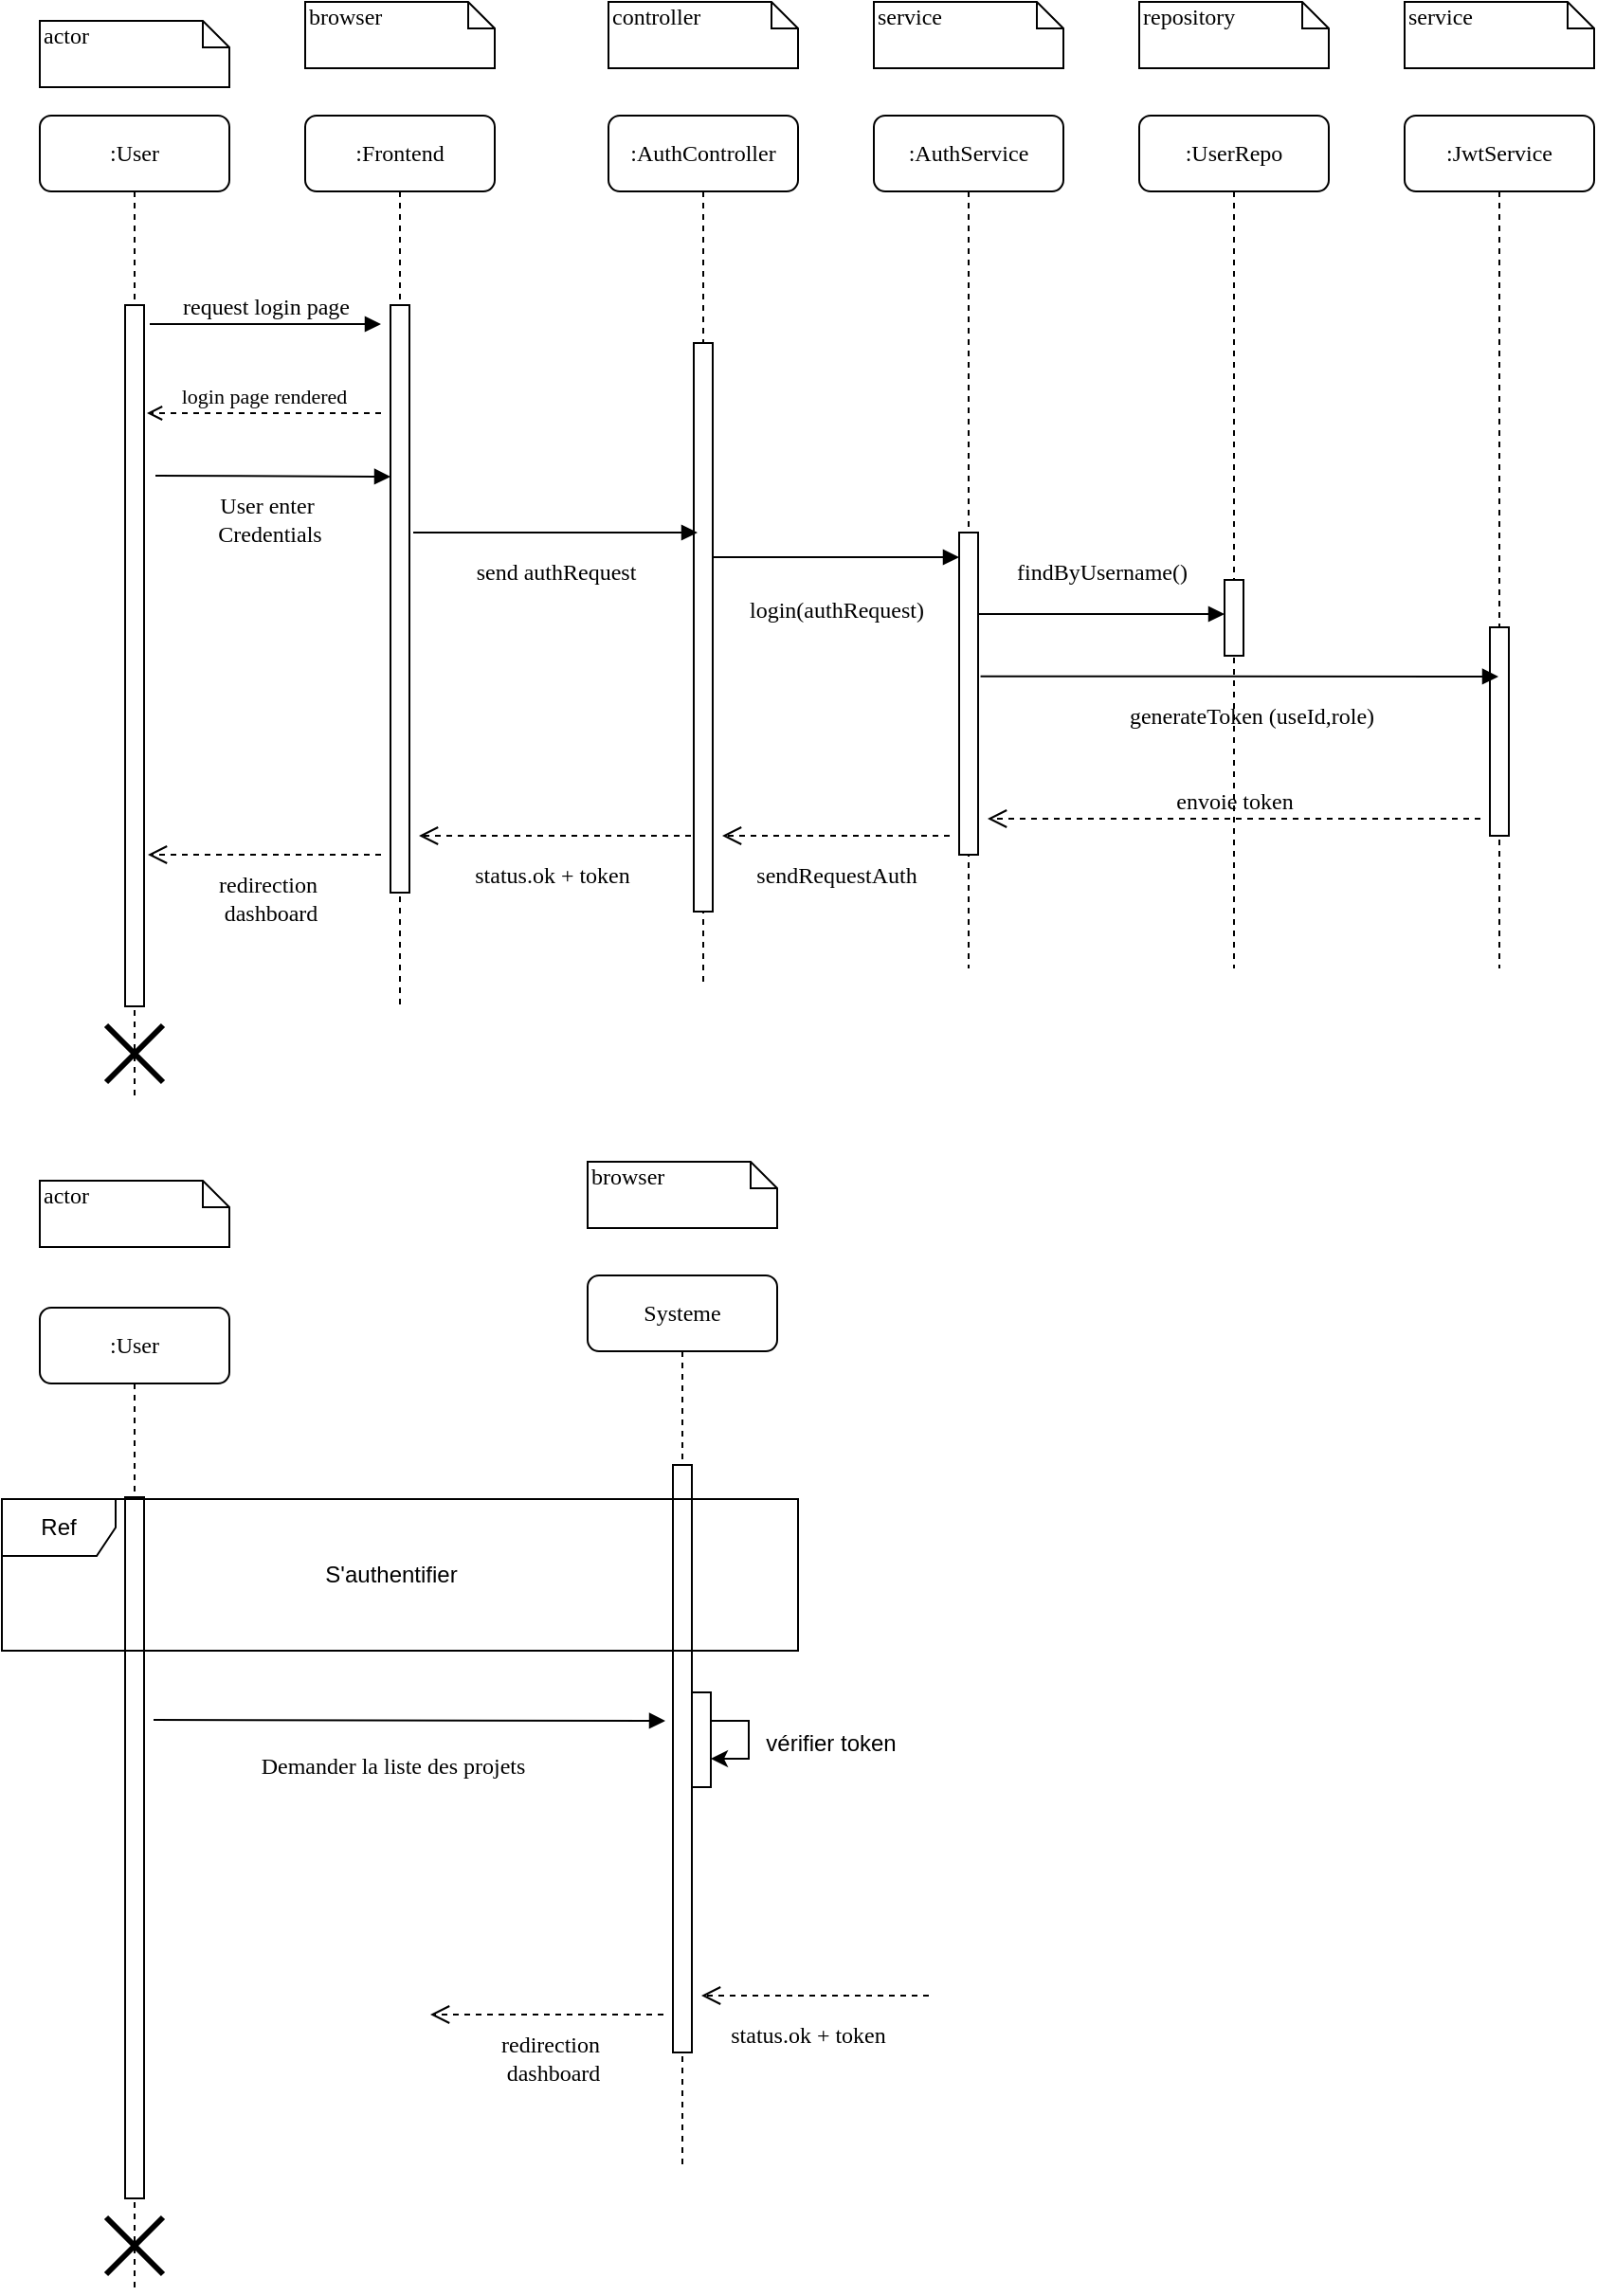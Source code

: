 <mxfile version="22.1.11" type="github">
  <diagram name="Page-1" id="13e1069c-82ec-6db2-03f1-153e76fe0fe0">
    <mxGraphModel dx="868" dy="585" grid="1" gridSize="10" guides="1" tooltips="1" connect="1" arrows="1" fold="1" page="1" pageScale="1" pageWidth="1100" pageHeight="850" background="none" math="0" shadow="0">
      <root>
        <mxCell id="0" />
        <mxCell id="1" parent="0" />
        <mxCell id="7baba1c4bc27f4b0-2" value=":Frontend" style="shape=umlLifeline;perimeter=lifelinePerimeter;whiteSpace=wrap;html=1;container=1;collapsible=0;recursiveResize=0;outlineConnect=0;rounded=1;shadow=0;comic=0;labelBackgroundColor=none;strokeWidth=1;fontFamily=Verdana;fontSize=12;align=center;" parent="1" vertex="1">
          <mxGeometry x="240" y="80" width="100" height="470" as="geometry" />
        </mxCell>
        <mxCell id="7baba1c4bc27f4b0-10" value="" style="html=1;points=[];perimeter=orthogonalPerimeter;rounded=0;shadow=0;comic=0;labelBackgroundColor=none;strokeWidth=1;fontFamily=Verdana;fontSize=12;align=center;" parent="7baba1c4bc27f4b0-2" vertex="1">
          <mxGeometry x="45" y="100" width="10" height="310" as="geometry" />
        </mxCell>
        <mxCell id="CY3SNnEuFbN-5DLH5aWB-10" value="status.ok + token" style="html=1;verticalAlign=bottom;endArrow=open;dashed=1;endSize=8;labelBackgroundColor=none;fontFamily=Verdana;fontSize=12;" parent="7baba1c4bc27f4b0-2" source="7baba1c4bc27f4b0-3" edge="1">
          <mxGeometry x="0.064" y="30" relative="1" as="geometry">
            <mxPoint x="60" y="380" as="targetPoint" />
            <mxPoint x="180" y="380" as="sourcePoint" />
            <mxPoint as="offset" />
          </mxGeometry>
        </mxCell>
        <mxCell id="CY3SNnEuFbN-5DLH5aWB-14" value="redirection&lt;br&gt;&amp;nbsp;dashboard" style="html=1;verticalAlign=bottom;endArrow=open;dashed=1;endSize=8;labelBackgroundColor=none;fontFamily=Verdana;fontSize=12;" parent="7baba1c4bc27f4b0-2" edge="1">
          <mxGeometry x="-0.024" y="40" relative="1" as="geometry">
            <mxPoint x="-83" y="390" as="targetPoint" />
            <mxPoint x="40" y="390" as="sourcePoint" />
            <mxPoint as="offset" />
          </mxGeometry>
        </mxCell>
        <mxCell id="7baba1c4bc27f4b0-3" value=":AuthController" style="shape=umlLifeline;perimeter=lifelinePerimeter;whiteSpace=wrap;html=1;container=1;collapsible=0;recursiveResize=0;outlineConnect=0;rounded=1;shadow=0;comic=0;labelBackgroundColor=none;strokeWidth=1;fontFamily=Verdana;fontSize=12;align=center;" parent="1" vertex="1">
          <mxGeometry x="400" y="80" width="100" height="460" as="geometry" />
        </mxCell>
        <mxCell id="7baba1c4bc27f4b0-13" value="" style="html=1;points=[];perimeter=orthogonalPerimeter;rounded=0;shadow=0;comic=0;labelBackgroundColor=none;strokeWidth=1;fontFamily=Verdana;fontSize=12;align=center;" parent="7baba1c4bc27f4b0-3" vertex="1">
          <mxGeometry x="45" y="120" width="10" height="300" as="geometry" />
        </mxCell>
        <mxCell id="7baba1c4bc27f4b0-4" value=":AuthService" style="shape=umlLifeline;perimeter=lifelinePerimeter;whiteSpace=wrap;html=1;container=1;collapsible=0;recursiveResize=0;outlineConnect=0;rounded=1;shadow=0;comic=0;labelBackgroundColor=none;strokeWidth=1;fontFamily=Verdana;fontSize=12;align=center;" parent="1" vertex="1">
          <mxGeometry x="540" y="80" width="100" height="450" as="geometry" />
        </mxCell>
        <mxCell id="7baba1c4bc27f4b0-5" value=":UserRepo" style="shape=umlLifeline;perimeter=lifelinePerimeter;whiteSpace=wrap;html=1;container=1;collapsible=0;recursiveResize=0;outlineConnect=0;rounded=1;shadow=0;comic=0;labelBackgroundColor=none;strokeWidth=1;fontFamily=Verdana;fontSize=12;align=center;" parent="1" vertex="1">
          <mxGeometry x="680" y="80" width="100" height="450" as="geometry" />
        </mxCell>
        <mxCell id="7baba1c4bc27f4b0-19" value="" style="html=1;points=[];perimeter=orthogonalPerimeter;rounded=0;shadow=0;comic=0;labelBackgroundColor=none;strokeWidth=1;fontFamily=Verdana;fontSize=12;align=center;" parent="7baba1c4bc27f4b0-5" vertex="1">
          <mxGeometry x="45" y="245" width="10" height="40" as="geometry" />
        </mxCell>
        <mxCell id="7baba1c4bc27f4b0-6" value=":JwtService" style="shape=umlLifeline;perimeter=lifelinePerimeter;whiteSpace=wrap;html=1;container=1;collapsible=0;recursiveResize=0;outlineConnect=0;rounded=1;shadow=0;comic=0;labelBackgroundColor=none;strokeWidth=1;fontFamily=Verdana;fontSize=12;align=center;" parent="1" vertex="1">
          <mxGeometry x="820" y="80" width="100" height="450" as="geometry" />
        </mxCell>
        <mxCell id="CY3SNnEuFbN-5DLH5aWB-7" value="" style="html=1;points=[];perimeter=orthogonalPerimeter;rounded=0;shadow=0;comic=0;labelBackgroundColor=none;strokeWidth=1;fontFamily=Verdana;fontSize=12;align=center;" parent="7baba1c4bc27f4b0-6" vertex="1">
          <mxGeometry x="45" y="270" width="10" height="110" as="geometry" />
        </mxCell>
        <mxCell id="7baba1c4bc27f4b0-8" value=":User" style="shape=umlLifeline;perimeter=lifelinePerimeter;whiteSpace=wrap;html=1;container=1;collapsible=0;recursiveResize=0;outlineConnect=0;rounded=1;shadow=0;comic=0;labelBackgroundColor=none;strokeWidth=1;fontFamily=Verdana;fontSize=12;align=center;" parent="1" vertex="1">
          <mxGeometry x="100" y="80" width="100" height="520" as="geometry" />
        </mxCell>
        <mxCell id="7baba1c4bc27f4b0-9" value="" style="html=1;points=[];perimeter=orthogonalPerimeter;rounded=0;shadow=0;comic=0;labelBackgroundColor=none;strokeWidth=1;fontFamily=Verdana;fontSize=12;align=center;" parent="7baba1c4bc27f4b0-8" vertex="1">
          <mxGeometry x="45" y="100" width="10" height="370" as="geometry" />
        </mxCell>
        <mxCell id="CY3SNnEuFbN-5DLH5aWB-2" value="User enter&amp;nbsp;&lt;br&gt;Credentials" style="html=1;verticalAlign=bottom;endArrow=block;entryX=-0.053;entryY=0.049;labelBackgroundColor=none;fontFamily=Verdana;fontSize=12;edgeStyle=elbowEdgeStyle;elbow=vertical;entryDx=0;entryDy=0;entryPerimeter=0;" parent="7baba1c4bc27f4b0-8" edge="1">
          <mxGeometry x="-0.04" y="-39" relative="1" as="geometry">
            <mxPoint x="61" y="190" as="sourcePoint" />
            <mxPoint x="185" y="191" as="targetPoint" />
            <mxPoint as="offset" />
          </mxGeometry>
        </mxCell>
        <mxCell id="AqSRrWF4Oe-zVU10NFuZ-1" value="" style="shape=umlDestroy;whiteSpace=wrap;html=1;strokeWidth=3;targetShapes=umlLifeline;" vertex="1" parent="7baba1c4bc27f4b0-8">
          <mxGeometry x="35" y="480" width="30" height="30" as="geometry" />
        </mxCell>
        <mxCell id="7baba1c4bc27f4b0-16" value="" style="html=1;points=[];perimeter=orthogonalPerimeter;rounded=0;shadow=0;comic=0;labelBackgroundColor=none;strokeWidth=1;fontFamily=Verdana;fontSize=12;align=center;" parent="1" vertex="1">
          <mxGeometry x="585" y="300" width="10" height="170" as="geometry" />
        </mxCell>
        <mxCell id="7baba1c4bc27f4b0-17" value="login(authRequest)" style="html=1;verticalAlign=bottom;endArrow=block;labelBackgroundColor=none;fontFamily=Verdana;fontSize=12;edgeStyle=elbowEdgeStyle;elbow=vertical;" parent="1" edge="1">
          <mxGeometry y="-37" relative="1" as="geometry">
            <mxPoint x="455" y="313" as="sourcePoint" />
            <Array as="points">
              <mxPoint x="460" y="313" />
            </Array>
            <mxPoint x="585" y="313" as="targetPoint" />
            <mxPoint as="offset" />
          </mxGeometry>
        </mxCell>
        <mxCell id="7baba1c4bc27f4b0-20" value="findByUsername()" style="html=1;verticalAlign=bottom;endArrow=block;entryX=0;entryY=0;labelBackgroundColor=none;fontFamily=Verdana;fontSize=12;edgeStyle=elbowEdgeStyle;elbow=vertical;" parent="1" edge="1">
          <mxGeometry y="13" relative="1" as="geometry">
            <mxPoint x="595" y="343" as="sourcePoint" />
            <mxPoint x="725" y="343" as="targetPoint" />
            <mxPoint as="offset" />
          </mxGeometry>
        </mxCell>
        <mxCell id="7baba1c4bc27f4b0-11" value="request login page" style="html=1;verticalAlign=bottom;endArrow=block;labelBackgroundColor=none;fontFamily=Verdana;fontSize=12;edgeStyle=elbowEdgeStyle;elbow=vertical;" parent="1" edge="1">
          <mxGeometry x="0.003" relative="1" as="geometry">
            <mxPoint x="158" y="190" as="sourcePoint" />
            <mxPoint x="280" y="190" as="targetPoint" />
            <mxPoint as="offset" />
          </mxGeometry>
        </mxCell>
        <mxCell id="7baba1c4bc27f4b0-40" value="actor" style="shape=note;whiteSpace=wrap;html=1;size=14;verticalAlign=top;align=left;spacingTop=-6;rounded=0;shadow=0;comic=0;labelBackgroundColor=none;strokeWidth=1;fontFamily=Verdana;fontSize=12" parent="1" vertex="1">
          <mxGeometry x="100" y="30" width="100" height="35" as="geometry" />
        </mxCell>
        <mxCell id="7baba1c4bc27f4b0-41" value="browser" style="shape=note;whiteSpace=wrap;html=1;size=14;verticalAlign=top;align=left;spacingTop=-6;rounded=0;shadow=0;comic=0;labelBackgroundColor=none;strokeWidth=1;fontFamily=Verdana;fontSize=12" parent="1" vertex="1">
          <mxGeometry x="240" y="20" width="100" height="35" as="geometry" />
        </mxCell>
        <mxCell id="7baba1c4bc27f4b0-42" value="controller" style="shape=note;whiteSpace=wrap;html=1;size=14;verticalAlign=top;align=left;spacingTop=-6;rounded=0;shadow=0;comic=0;labelBackgroundColor=none;strokeWidth=1;fontFamily=Verdana;fontSize=12" parent="1" vertex="1">
          <mxGeometry x="400" y="20" width="100" height="35" as="geometry" />
        </mxCell>
        <mxCell id="7baba1c4bc27f4b0-43" value="service" style="shape=note;whiteSpace=wrap;html=1;size=14;verticalAlign=top;align=left;spacingTop=-6;rounded=0;shadow=0;comic=0;labelBackgroundColor=none;strokeWidth=1;fontFamily=Verdana;fontSize=12" parent="1" vertex="1">
          <mxGeometry x="540" y="20" width="100" height="35" as="geometry" />
        </mxCell>
        <mxCell id="7baba1c4bc27f4b0-44" value="repository" style="shape=note;whiteSpace=wrap;html=1;size=14;verticalAlign=top;align=left;spacingTop=-6;rounded=0;shadow=0;comic=0;labelBackgroundColor=none;strokeWidth=1;fontFamily=Verdana;fontSize=12" parent="1" vertex="1">
          <mxGeometry x="680" y="20" width="100" height="35" as="geometry" />
        </mxCell>
        <mxCell id="7baba1c4bc27f4b0-45" value="service" style="shape=note;whiteSpace=wrap;html=1;size=14;verticalAlign=top;align=left;spacingTop=-6;rounded=0;shadow=0;comic=0;labelBackgroundColor=none;strokeWidth=1;fontFamily=Verdana;fontSize=12" parent="1" vertex="1">
          <mxGeometry x="820" y="20" width="100" height="35" as="geometry" />
        </mxCell>
        <mxCell id="CY3SNnEuFbN-5DLH5aWB-1" value="&lt;font style=&quot;font-size: 11px;&quot;&gt;login page rendered&lt;/font&gt;" style="html=1;verticalAlign=bottom;endArrow=open;labelBackgroundColor=none;fontFamily=Verdana;fontSize=12;edgeStyle=elbowEdgeStyle;elbow=vertical;endFill=0;dashed=1;" parent="1" edge="1">
          <mxGeometry relative="1" as="geometry">
            <mxPoint x="280" y="237" as="sourcePoint" />
            <mxPoint x="156.5" y="237" as="targetPoint" />
          </mxGeometry>
        </mxCell>
        <mxCell id="CY3SNnEuFbN-5DLH5aWB-3" value="send authRequest" style="html=1;verticalAlign=bottom;endArrow=block;entryX=0;entryY=0;labelBackgroundColor=none;fontFamily=Verdana;fontSize=12;edgeStyle=elbowEdgeStyle;elbow=vertical;" parent="1" edge="1">
          <mxGeometry y="-30" relative="1" as="geometry">
            <mxPoint x="297" y="300" as="sourcePoint" />
            <mxPoint x="447" y="300" as="targetPoint" />
            <mxPoint as="offset" />
          </mxGeometry>
        </mxCell>
        <mxCell id="CY3SNnEuFbN-5DLH5aWB-8" value="envoie token" style="html=1;verticalAlign=bottom;endArrow=open;dashed=1;endSize=8;labelBackgroundColor=none;fontFamily=Verdana;fontSize=12;" parent="1" edge="1">
          <mxGeometry relative="1" as="geometry">
            <mxPoint x="600" y="451" as="targetPoint" />
            <mxPoint x="860" y="451" as="sourcePoint" />
          </mxGeometry>
        </mxCell>
        <mxCell id="CY3SNnEuFbN-5DLH5aWB-9" value="sendRequestAuth" style="html=1;verticalAlign=bottom;endArrow=open;dashed=1;endSize=8;labelBackgroundColor=none;fontFamily=Verdana;fontSize=12;" parent="1" edge="1">
          <mxGeometry y="30" relative="1" as="geometry">
            <mxPoint x="460" y="460" as="targetPoint" />
            <mxPoint x="580" y="460" as="sourcePoint" />
            <mxPoint as="offset" />
          </mxGeometry>
        </mxCell>
        <mxCell id="CY3SNnEuFbN-5DLH5aWB-5" value="generateToken (useId,role)" style="html=1;verticalAlign=bottom;endArrow=block;labelBackgroundColor=none;fontFamily=Verdana;fontSize=12;edgeStyle=elbowEdgeStyle;elbow=vertical;exitX=1.128;exitY=0.664;exitDx=0;exitDy=0;exitPerimeter=0;" parent="1" edge="1">
          <mxGeometry x="0.043" y="-30" relative="1" as="geometry">
            <mxPoint x="596.28" y="375.88" as="sourcePoint" />
            <mxPoint x="869.5" y="376" as="targetPoint" />
            <mxPoint as="offset" />
          </mxGeometry>
        </mxCell>
        <mxCell id="AqSRrWF4Oe-zVU10NFuZ-2" value="Systeme" style="shape=umlLifeline;perimeter=lifelinePerimeter;whiteSpace=wrap;html=1;container=1;collapsible=0;recursiveResize=0;outlineConnect=0;rounded=1;shadow=0;comic=0;labelBackgroundColor=none;strokeWidth=1;fontFamily=Verdana;fontSize=12;align=center;" vertex="1" parent="1">
          <mxGeometry x="389" y="692" width="100" height="470" as="geometry" />
        </mxCell>
        <mxCell id="AqSRrWF4Oe-zVU10NFuZ-3" value="" style="html=1;points=[];perimeter=orthogonalPerimeter;rounded=0;shadow=0;comic=0;labelBackgroundColor=none;strokeWidth=1;fontFamily=Verdana;fontSize=12;align=center;" vertex="1" parent="AqSRrWF4Oe-zVU10NFuZ-2">
          <mxGeometry x="45" y="100" width="10" height="310" as="geometry" />
        </mxCell>
        <mxCell id="AqSRrWF4Oe-zVU10NFuZ-4" value="status.ok + token" style="html=1;verticalAlign=bottom;endArrow=open;dashed=1;endSize=8;labelBackgroundColor=none;fontFamily=Verdana;fontSize=12;" edge="1" parent="AqSRrWF4Oe-zVU10NFuZ-2">
          <mxGeometry x="0.064" y="30" relative="1" as="geometry">
            <mxPoint x="60" y="380" as="targetPoint" />
            <mxPoint x="180" y="380" as="sourcePoint" />
            <mxPoint as="offset" />
          </mxGeometry>
        </mxCell>
        <mxCell id="AqSRrWF4Oe-zVU10NFuZ-5" value="redirection&lt;br&gt;&amp;nbsp;dashboard" style="html=1;verticalAlign=bottom;endArrow=open;dashed=1;endSize=8;labelBackgroundColor=none;fontFamily=Verdana;fontSize=12;" edge="1" parent="AqSRrWF4Oe-zVU10NFuZ-2">
          <mxGeometry x="-0.024" y="40" relative="1" as="geometry">
            <mxPoint x="-83" y="390" as="targetPoint" />
            <mxPoint x="40" y="390" as="sourcePoint" />
            <mxPoint as="offset" />
          </mxGeometry>
        </mxCell>
        <mxCell id="AqSRrWF4Oe-zVU10NFuZ-18" value="" style="html=1;points=[[0,0,0,0,5],[0,1,0,0,-5],[1,0,0,0,5],[1,1,0,0,-5]];perimeter=orthogonalPerimeter;outlineConnect=0;targetShapes=umlLifeline;portConstraint=eastwest;newEdgeStyle={&quot;curved&quot;:0,&quot;rounded&quot;:0};" vertex="1" parent="AqSRrWF4Oe-zVU10NFuZ-2">
          <mxGeometry x="55" y="220" width="10" height="50" as="geometry" />
        </mxCell>
        <mxCell id="AqSRrWF4Oe-zVU10NFuZ-19" style="edgeStyle=orthogonalEdgeStyle;rounded=0;orthogonalLoop=1;jettySize=auto;html=1;curved=0;" edge="1" parent="AqSRrWF4Oe-zVU10NFuZ-2" source="AqSRrWF4Oe-zVU10NFuZ-18" target="AqSRrWF4Oe-zVU10NFuZ-18">
          <mxGeometry relative="1" as="geometry" />
        </mxCell>
        <mxCell id="AqSRrWF4Oe-zVU10NFuZ-6" value=":User" style="shape=umlLifeline;perimeter=lifelinePerimeter;whiteSpace=wrap;html=1;container=1;collapsible=0;recursiveResize=0;outlineConnect=0;rounded=1;shadow=0;comic=0;labelBackgroundColor=none;strokeWidth=1;fontFamily=Verdana;fontSize=12;align=center;" vertex="1" parent="1">
          <mxGeometry x="100" y="709" width="100" height="520" as="geometry" />
        </mxCell>
        <mxCell id="AqSRrWF4Oe-zVU10NFuZ-7" value="" style="html=1;points=[];perimeter=orthogonalPerimeter;rounded=0;shadow=0;comic=0;labelBackgroundColor=none;strokeWidth=1;fontFamily=Verdana;fontSize=12;align=center;" vertex="1" parent="AqSRrWF4Oe-zVU10NFuZ-6">
          <mxGeometry x="45" y="100" width="10" height="370" as="geometry" />
        </mxCell>
        <mxCell id="AqSRrWF4Oe-zVU10NFuZ-9" value="" style="shape=umlDestroy;whiteSpace=wrap;html=1;strokeWidth=3;targetShapes=umlLifeline;" vertex="1" parent="AqSRrWF4Oe-zVU10NFuZ-6">
          <mxGeometry x="35" y="480" width="30" height="30" as="geometry" />
        </mxCell>
        <mxCell id="AqSRrWF4Oe-zVU10NFuZ-11" value="actor" style="shape=note;whiteSpace=wrap;html=1;size=14;verticalAlign=top;align=left;spacingTop=-6;rounded=0;shadow=0;comic=0;labelBackgroundColor=none;strokeWidth=1;fontFamily=Verdana;fontSize=12" vertex="1" parent="1">
          <mxGeometry x="100" y="642" width="100" height="35" as="geometry" />
        </mxCell>
        <mxCell id="AqSRrWF4Oe-zVU10NFuZ-12" value="browser" style="shape=note;whiteSpace=wrap;html=1;size=14;verticalAlign=top;align=left;spacingTop=-6;rounded=0;shadow=0;comic=0;labelBackgroundColor=none;strokeWidth=1;fontFamily=Verdana;fontSize=12" vertex="1" parent="1">
          <mxGeometry x="389" y="632" width="100" height="35" as="geometry" />
        </mxCell>
        <mxCell id="AqSRrWF4Oe-zVU10NFuZ-8" value="Demander la liste des projets" style="html=1;verticalAlign=bottom;endArrow=block;labelBackgroundColor=none;fontFamily=Verdana;fontSize=12;edgeStyle=elbowEdgeStyle;elbow=vertical;" edge="1" parent="1">
          <mxGeometry x="-0.066" y="-33" relative="1" as="geometry">
            <mxPoint x="160" y="926.5" as="sourcePoint" />
            <mxPoint x="430" y="927" as="targetPoint" />
            <mxPoint as="offset" />
          </mxGeometry>
        </mxCell>
        <mxCell id="AqSRrWF4Oe-zVU10NFuZ-16" value="Ref" style="shape=umlFrame;whiteSpace=wrap;html=1;pointerEvents=0;" vertex="1" parent="1">
          <mxGeometry x="80" y="810" width="420" height="80" as="geometry" />
        </mxCell>
        <mxCell id="AqSRrWF4Oe-zVU10NFuZ-17" value="S&#39;authentifier" style="text;html=1;align=center;verticalAlign=middle;resizable=0;points=[];autosize=1;strokeColor=none;fillColor=none;" vertex="1" parent="1">
          <mxGeometry x="240" y="835" width="90" height="30" as="geometry" />
        </mxCell>
        <mxCell id="AqSRrWF4Oe-zVU10NFuZ-20" value="vérifier token" style="text;html=1;align=center;verticalAlign=middle;resizable=0;points=[];autosize=1;strokeColor=none;fillColor=none;" vertex="1" parent="1">
          <mxGeometry x="472" y="924" width="90" height="30" as="geometry" />
        </mxCell>
      </root>
    </mxGraphModel>
  </diagram>
</mxfile>
